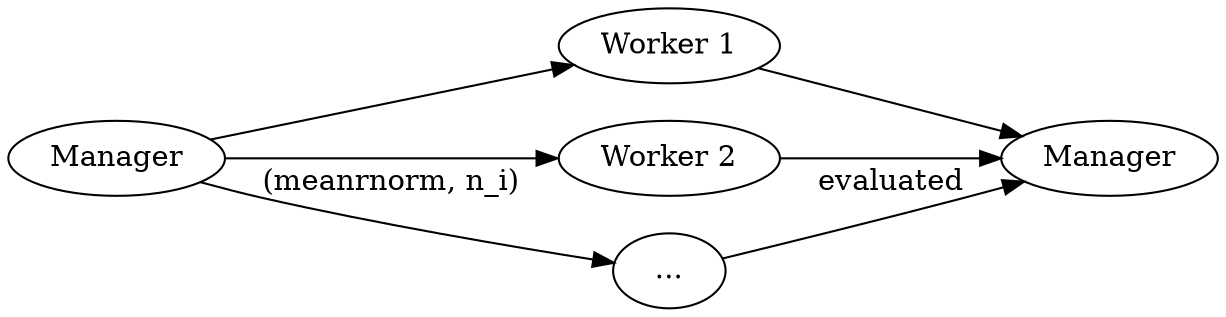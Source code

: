 digraph {
    rankdir=LR;
    //size="8,5"
    //node [shape = square]; 2;
    //node [shape = none];

    0 [label="Manager"];
    1 [label="Worker 1"];
    2 [label="Worker 2"];
    3 [label="..."];
    4 [label="Manager"];

    0 -> 1;
    0 -> 2;
    0 -> 3 [label="(meanrnorm, n_i)"];
    1 -> 4;
    2 -> 4;
    3 -> 4 [label="evaluated"];
}

